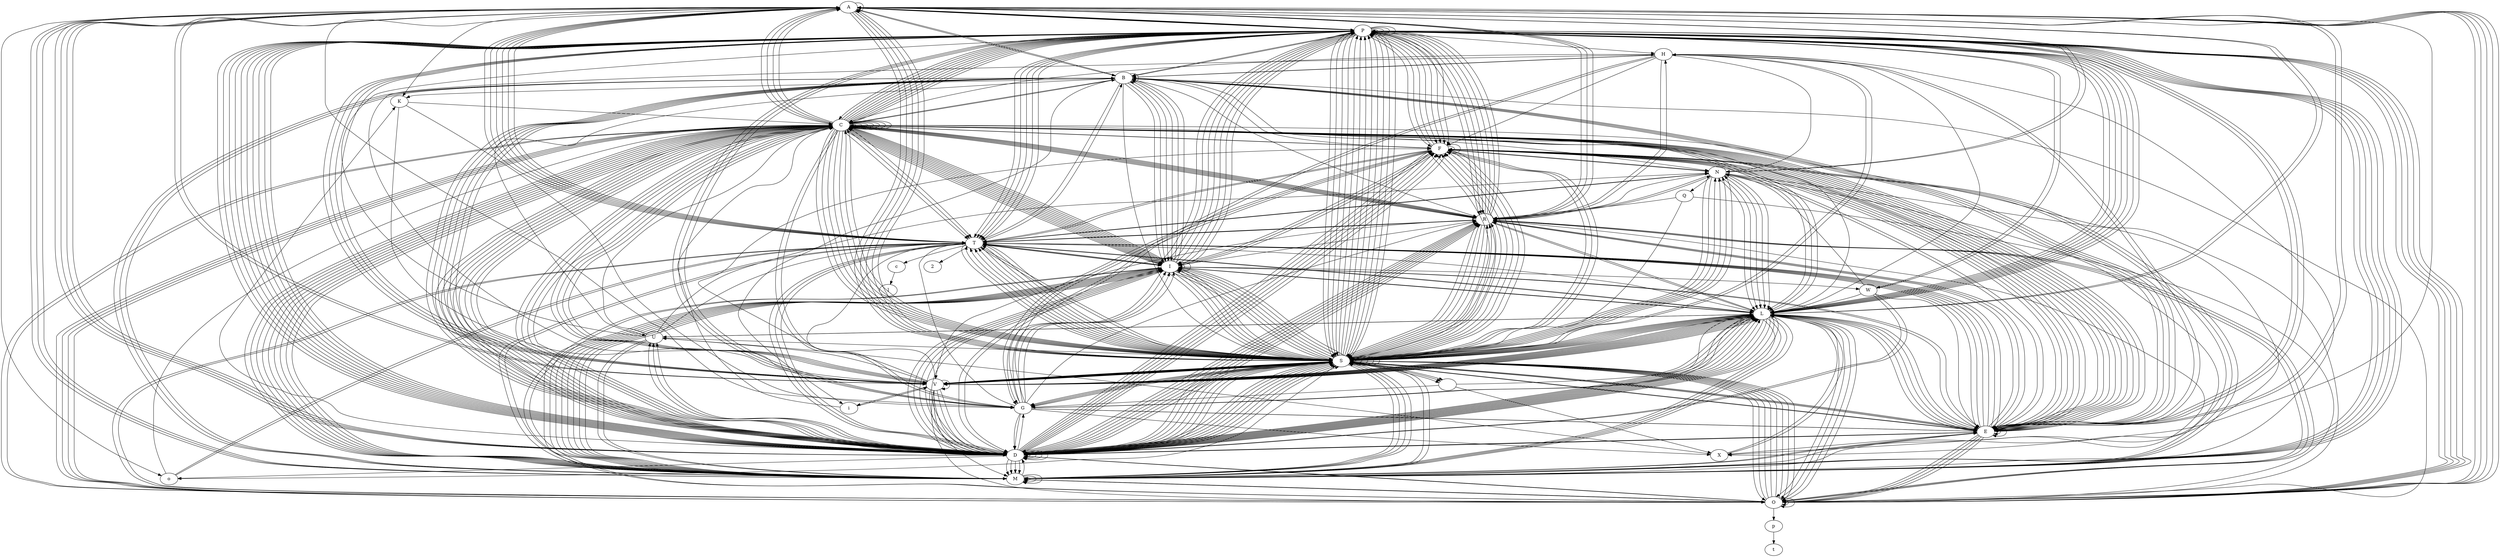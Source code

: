 digraph test {
	ratio="fill";
	A [label="A"];
	P [label="P"];
	B [label="B"];
	E [label="E"];
	D [label="D"];
	R [label="R"];
	O [label="O"];
	C [label="C"];
	V [label="V"];
	L [label="L"];
	M [label="M"];
	S [label="S"];
	T [label="T"];
	o [label="o"];
	G [label="G"];
	U [label="U"];
	X [label="X"];
	I [label="I"];
	i [label="i"];
	N [label="N"];
	F [label="F"];
	p [label="p"];
	t [label="t"];
	W [label="W"];
	H [label="H"];
	K [label="K"];
	Q [label="Q"];
	node1 [label="2"];
	c [label="c"];
	l [label="l"];
	node2 [label=" "];
	node2 -> G;
	node2 -> L;
	node2 -> X;
	A -> A;
	A -> B;
	A -> C;
	A -> D;
	A -> D;
	A -> D;
	A -> E;
	A -> E;
	A -> K;
	A -> L;
	A -> M;
	A -> M;
	A -> M;
	A -> N;
	A -> O;
	A -> P;
	A -> P;
	A -> P;
	A -> P;
	A -> S;
	A -> S;
	A -> S;
	A -> S;
	A -> T;
	A -> T;
	A -> V;
	A -> X;
	A -> o;
	B -> A;
	B -> B;
	B -> C;
	B -> D;
	B -> E;
	B -> E;
	B -> E;
	B -> E;
	B -> I;
	B -> I;
	B -> I;
	B -> I;
	B -> K;
	B -> L;
	B -> M;
	B -> R;
	B -> S;
	B -> T;
	B -> U;
	B -> i;
	C -> A;
	C -> A;
	C -> A;
	C -> B;
	C -> C;
	C -> C;
	C -> C;
	C -> C;
	C -> C;
	C -> C;
	C -> C;
	C -> D;
	C -> D;
	C -> D;
	C -> D;
	C -> D;
	C -> D;
	C -> D;
	C -> D;
	C -> D;
	C -> E;
	C -> E;
	C -> E;
	C -> F;
	C -> F;
	C -> G;
	C -> G;
	C -> I;
	C -> I;
	C -> I;
	C -> I;
	C -> L;
	C -> L;
	C -> M;
	C -> M;
	C -> M;
	C -> M;
	C -> M;
	C -> M;
	C -> N;
	C -> O;
	C -> O;
	C -> O;
	C -> P;
	C -> P;
	C -> P;
	C -> P;
	C -> P;
	C -> R;
	C -> R;
	C -> S;
	C -> S;
	C -> S;
	C -> S;
	C -> S;
	C -> T;
	C -> T;
	C -> T;
	C -> V;
	C -> V;
	C -> V;
	C -> X;
	D -> A;
	D -> B;
	D -> B;
	D -> B;
	D -> B;
	D -> B;
	D -> C;
	D -> C;
	D -> C;
	D -> D;
	D -> D;
	D -> D;
	D -> D;
	D -> E;
	D -> E;
	D -> F;
	D -> F;
	D -> F;
	D -> F;
	D -> F;
	D -> F;
	D -> G;
	D -> I;
	D -> I;
	D -> I;
	D -> I;
	D -> K;
	D -> L;
	D -> L;
	D -> L;
	D -> L;
	D -> L;
	D -> L;
	D -> M;
	D -> M;
	D -> M;
	D -> M;
	D -> P;
	D -> P;
	D -> P;
	D -> P;
	D -> P;
	D -> P;
	D -> R;
	D -> R;
	D -> R;
	D -> R;
	D -> R;
	D -> R;
	D -> S;
	D -> S;
	D -> S;
	D -> S;
	D -> S;
	D -> S;
	D -> S;
	D -> U;
	D -> U;
	D -> U;
	D -> o;
	E -> C;
	E -> C;
	E -> C;
	E -> C;
	E -> C;
	E -> C;
	E -> D;
	E -> D;
	E -> D;
	E -> E;
	E -> E;
	E -> F;
	E -> I;
	E -> L;
	E -> L;
	E -> M;
	E -> N;
	E -> N;
	E -> O;
	E -> O;
	E -> O;
	E -> O;
	E -> R;
	E -> R;
	E -> R;
	E -> S;
	E -> S;
	E -> T;
	E -> T;
	E -> T;
	E -> T;
	E -> T;
	E -> X;
	F -> B;
	F -> E;
	F -> E;
	F -> E;
	F -> E;
	F -> E;
	F -> F;
	F -> F;
	F -> G;
	F -> I;
	F -> M;
	F -> N;
	F -> N;
	F -> P;
	F -> P;
	F -> S;
	F -> S;
	F -> S;
	F -> S;
	F -> T;
	F -> T;
	G -> A;
	G -> D;
	G -> D;
	G -> E;
	G -> E;
	G -> F;
	G -> F;
	G -> I;
	G -> I;
	G -> I;
	G -> L;
	G -> L;
	G -> R;
	G -> S;
	G -> T;
	G -> X;
	H -> B;
	H -> B;
	H -> C;
	H -> D;
	H -> D;
	H -> E;
	H -> E;
	H -> F;
	H -> M;
	H -> N;
	H -> R;
	H -> S;
	I -> B;
	I -> B;
	I -> C;
	I -> C;
	I -> C;
	I -> C;
	I -> C;
	I -> C;
	I -> D;
	I -> E;
	I -> F;
	I -> F;
	I -> G;
	I -> I;
	I -> I;
	I -> L;
	I -> L;
	I -> M;
	I -> M;
	I -> M;
	I -> O;
	I -> P;
	I -> P;
	I -> P;
	I -> R;
	I -> S;
	I -> S;
	I -> S;
	I -> S;
	I -> S;
	I -> S;
	I -> S;
	I -> T;
	I -> T;
	I -> W;
	K -> C;
	K -> G;
	K -> V;
	L -> A;
	L -> C;
	L -> D;
	L -> D;
	L -> D;
	L -> D;
	L -> D;
	L -> D;
	L -> E;
	L -> E;
	L -> E;
	L -> H;
	L -> M;
	L -> M;
	L -> M;
	L -> O;
	L -> P;
	L -> P;
	L -> P;
	L -> R;
	L -> S;
	L -> S;
	L -> S;
	L -> S;
	L -> S;
	L -> S;
	L -> S;
	L -> T;
	L -> U;
	L -> V;
	L -> V;
	M -> B;
	M -> B;
	M -> C;
	M -> C;
	M -> C;
	M -> D;
	M -> E;
	M -> F;
	M -> F;
	M -> I;
	M -> I;
	M -> I;
	M -> I;
	M -> I;
	M -> L;
	M -> M;
	M -> M;
	M -> M;
	M -> O;
	M -> O;
	M -> O;
	M -> O;
	M -> P;
	M -> P;
	M -> P;
	M -> P;
	M -> P;
	M -> R;
	M -> S;
	M -> S;
	M -> S;
	M -> T;
	N -> A;
	N -> L;
	N -> L;
	N -> L;
	N -> L;
	N -> L;
	N -> M;
	N -> O;
	N -> Q;
	N -> R;
	N -> R;
	N -> S;
	N -> S;
	N -> T;
	O -> A;
	O -> A;
	O -> A;
	O -> A;
	O -> B;
	O -> C;
	O -> C;
	O -> C;
	O -> D;
	O -> D;
	O -> I;
	O -> L;
	O -> L;
	O -> L;
	O -> M;
	O -> O;
	O -> O;
	O -> P;
	O -> P;
	O -> P;
	O -> P;
	O -> R;
	O -> S;
	O -> S;
	O -> S;
	O -> S;
	O -> S;
	O -> T;
	O -> T;
	O -> p;
	P -> A;
	P -> A;
	P -> B;
	P -> B;
	P -> C;
	P -> C;
	P -> C;
	P -> C;
	P -> D;
	P -> D;
	P -> D;
	P -> D;
	P -> E;
	P -> E;
	P -> E;
	P -> F;
	P -> F;
	P -> F;
	P -> F;
	P -> F;
	P -> G;
	P -> G;
	P -> G;
	P -> H;
	P -> I;
	P -> I;
	P -> I;
	P -> I;
	P -> L;
	P -> L;
	P -> L;
	P -> L;
	P -> M;
	P -> O;
	P -> P;
	P -> P;
	P -> P;
	P -> P;
	P -> R;
	P -> R;
	P -> R;
	P -> S;
	P -> S;
	P -> S;
	P -> S;
	P -> T;
	P -> T;
	P -> T;
	P -> T;
	P -> V;
	P -> V;
	P -> V;
	P -> W;
	Q -> O;
	Q -> R;
	Q -> S;
	R -> A;
	R -> A;
	R -> A;
	R -> C;
	R -> C;
	R -> C;
	R -> C;
	R -> D;
	R -> H;
	R -> L;
	R -> N;
	R -> O;
	R -> O;
	R -> P;
	R -> P;
	R -> P;
	R -> P;
	R -> S;
	R -> S;
	R -> S;
	R -> S;
	R -> T;
	R -> V;
	S -> node2;
	S -> node2;
	S -> node2;
	S -> A;
	S -> C;
	S -> C;
	S -> D;
	S -> D;
	S -> D;
	S -> D;
	S -> D;
	S -> D;
	S -> D;
	S -> D;
	S -> E;
	S -> E;
	S -> E;
	S -> F;
	S -> F;
	S -> F;
	S -> F;
	S -> F;
	S -> F;
	S -> G;
	S -> G;
	S -> G;
	S -> H;
	S -> I;
	S -> I;
	S -> I;
	S -> I;
	S -> I;
	S -> L;
	S -> M;
	S -> M;
	S -> M;
	S -> N;
	S -> N;
	S -> N;
	S -> N;
	S -> O;
	S -> O;
	S -> O;
	S -> P;
	S -> P;
	S -> P;
	S -> P;
	S -> P;
	S -> P;
	S -> P;
	S -> P;
	S -> R;
	S -> R;
	S -> R;
	S -> S;
	S -> S;
	S -> S;
	S -> S;
	S -> S;
	S -> T;
	S -> T;
	S -> T;
	S -> T;
	S -> T;
	S -> T;
	S -> T;
	S -> V;
	S -> V;
	S -> V;
	S -> V;
	S -> V;
	S -> o;
	T -> node1;
	T -> A;
	T -> A;
	T -> A;
	T -> A;
	T -> B;
	T -> D;
	T -> D;
	T -> D;
	T -> E;
	T -> I;
	T -> L;
	T -> L;
	T -> M;
	T -> N;
	T -> P;
	T -> R;
	T -> R;
	T -> S;
	T -> S;
	T -> S;
	T -> S;
	T -> c;
	U -> C;
	U -> L;
	U -> M;
	U -> M;
	U -> N;
	U -> P;
	U -> S;
	U -> T;
	V -> A;
	V -> C;
	V -> D;
	V -> D;
	V -> D;
	V -> D;
	V -> F;
	V -> H;
	V -> L;
	V -> L;
	V -> L;
	V -> L;
	V -> L;
	V -> L;
	V -> L;
	V -> L;
	V -> M;
	V -> O;
	V -> P;
	V -> S;
	V -> S;
	V -> S;
	V -> S;
	V -> S;
	V -> T;
	V -> U;
	V -> V;
	V -> i;
	W -> D;
	W -> D;
	W -> E;
	W -> L;
	W -> N;
	W -> P;
	X -> L;
	X -> L;
	X -> U;
	c -> l;
	i -> C;
	i -> V;
	o -> C;
	o -> T;
	o -> T;
	p -> t;
}
